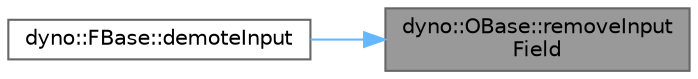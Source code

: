 digraph "dyno::OBase::removeInputField"
{
 // LATEX_PDF_SIZE
  bgcolor="transparent";
  edge [fontname=Helvetica,fontsize=10,labelfontname=Helvetica,labelfontsize=10];
  node [fontname=Helvetica,fontsize=10,shape=box,height=0.2,width=0.4];
  rankdir="RL";
  Node1 [id="Node000001",label="dyno::OBase::removeInput\lField",height=0.2,width=0.4,color="gray40", fillcolor="grey60", style="filled", fontcolor="black",tooltip=" "];
  Node1 -> Node2 [id="edge1_Node000001_Node000002",dir="back",color="steelblue1",style="solid",tooltip=" "];
  Node2 [id="Node000002",label="dyno::FBase::demoteInput",height=0.2,width=0.4,color="grey40", fillcolor="white", style="filled",URL="$classdyno_1_1_f_base.html#a886ce4db5a0b96566033348de1c2d506",tooltip="Hide a state field from inputs."];
}
